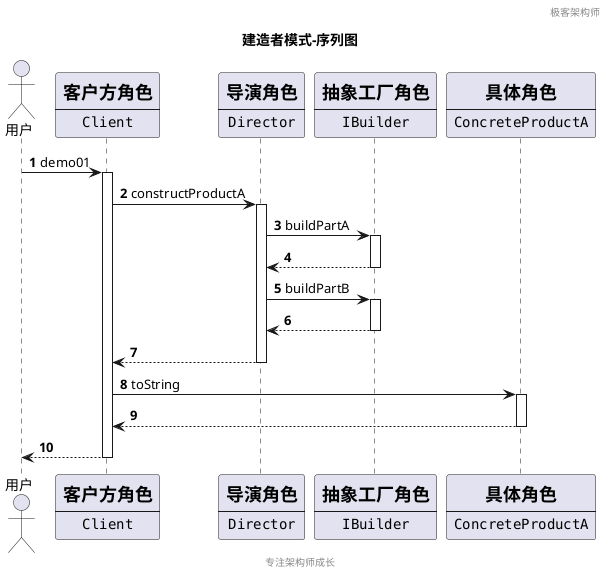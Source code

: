 @startuml

header 极客架构师
footer 专注架构师成长
title 建造者模式-序列图
autonumber

actor 用户
participant Client [
                               =客户方角色
                               ----
                               ""Client""
                               ]

participant Director [
                               =导演角色
                               ----
                               ""Director""
                               ]
participant IBuilder [
                               =抽象工厂角色
                               ----
                               ""IBuilder""
                               ]
participant ConcreteProductA [
                               =具体角色
                               ----
                               ""ConcreteProductA""
                               ]
用户 -> Client : demo01
activate Client
Client -> Director : constructProductA
activate Director
Director -> IBuilder : buildPartA
activate IBuilder
IBuilder --> Director
deactivate IBuilder
Director -> IBuilder : buildPartB
activate IBuilder
IBuilder --> Director
deactivate IBuilder
Director --> Client
deactivate Director
Client -> ConcreteProductA : toString
activate ConcreteProductA
ConcreteProductA --> Client
deactivate ConcreteProductA
return
@enduml